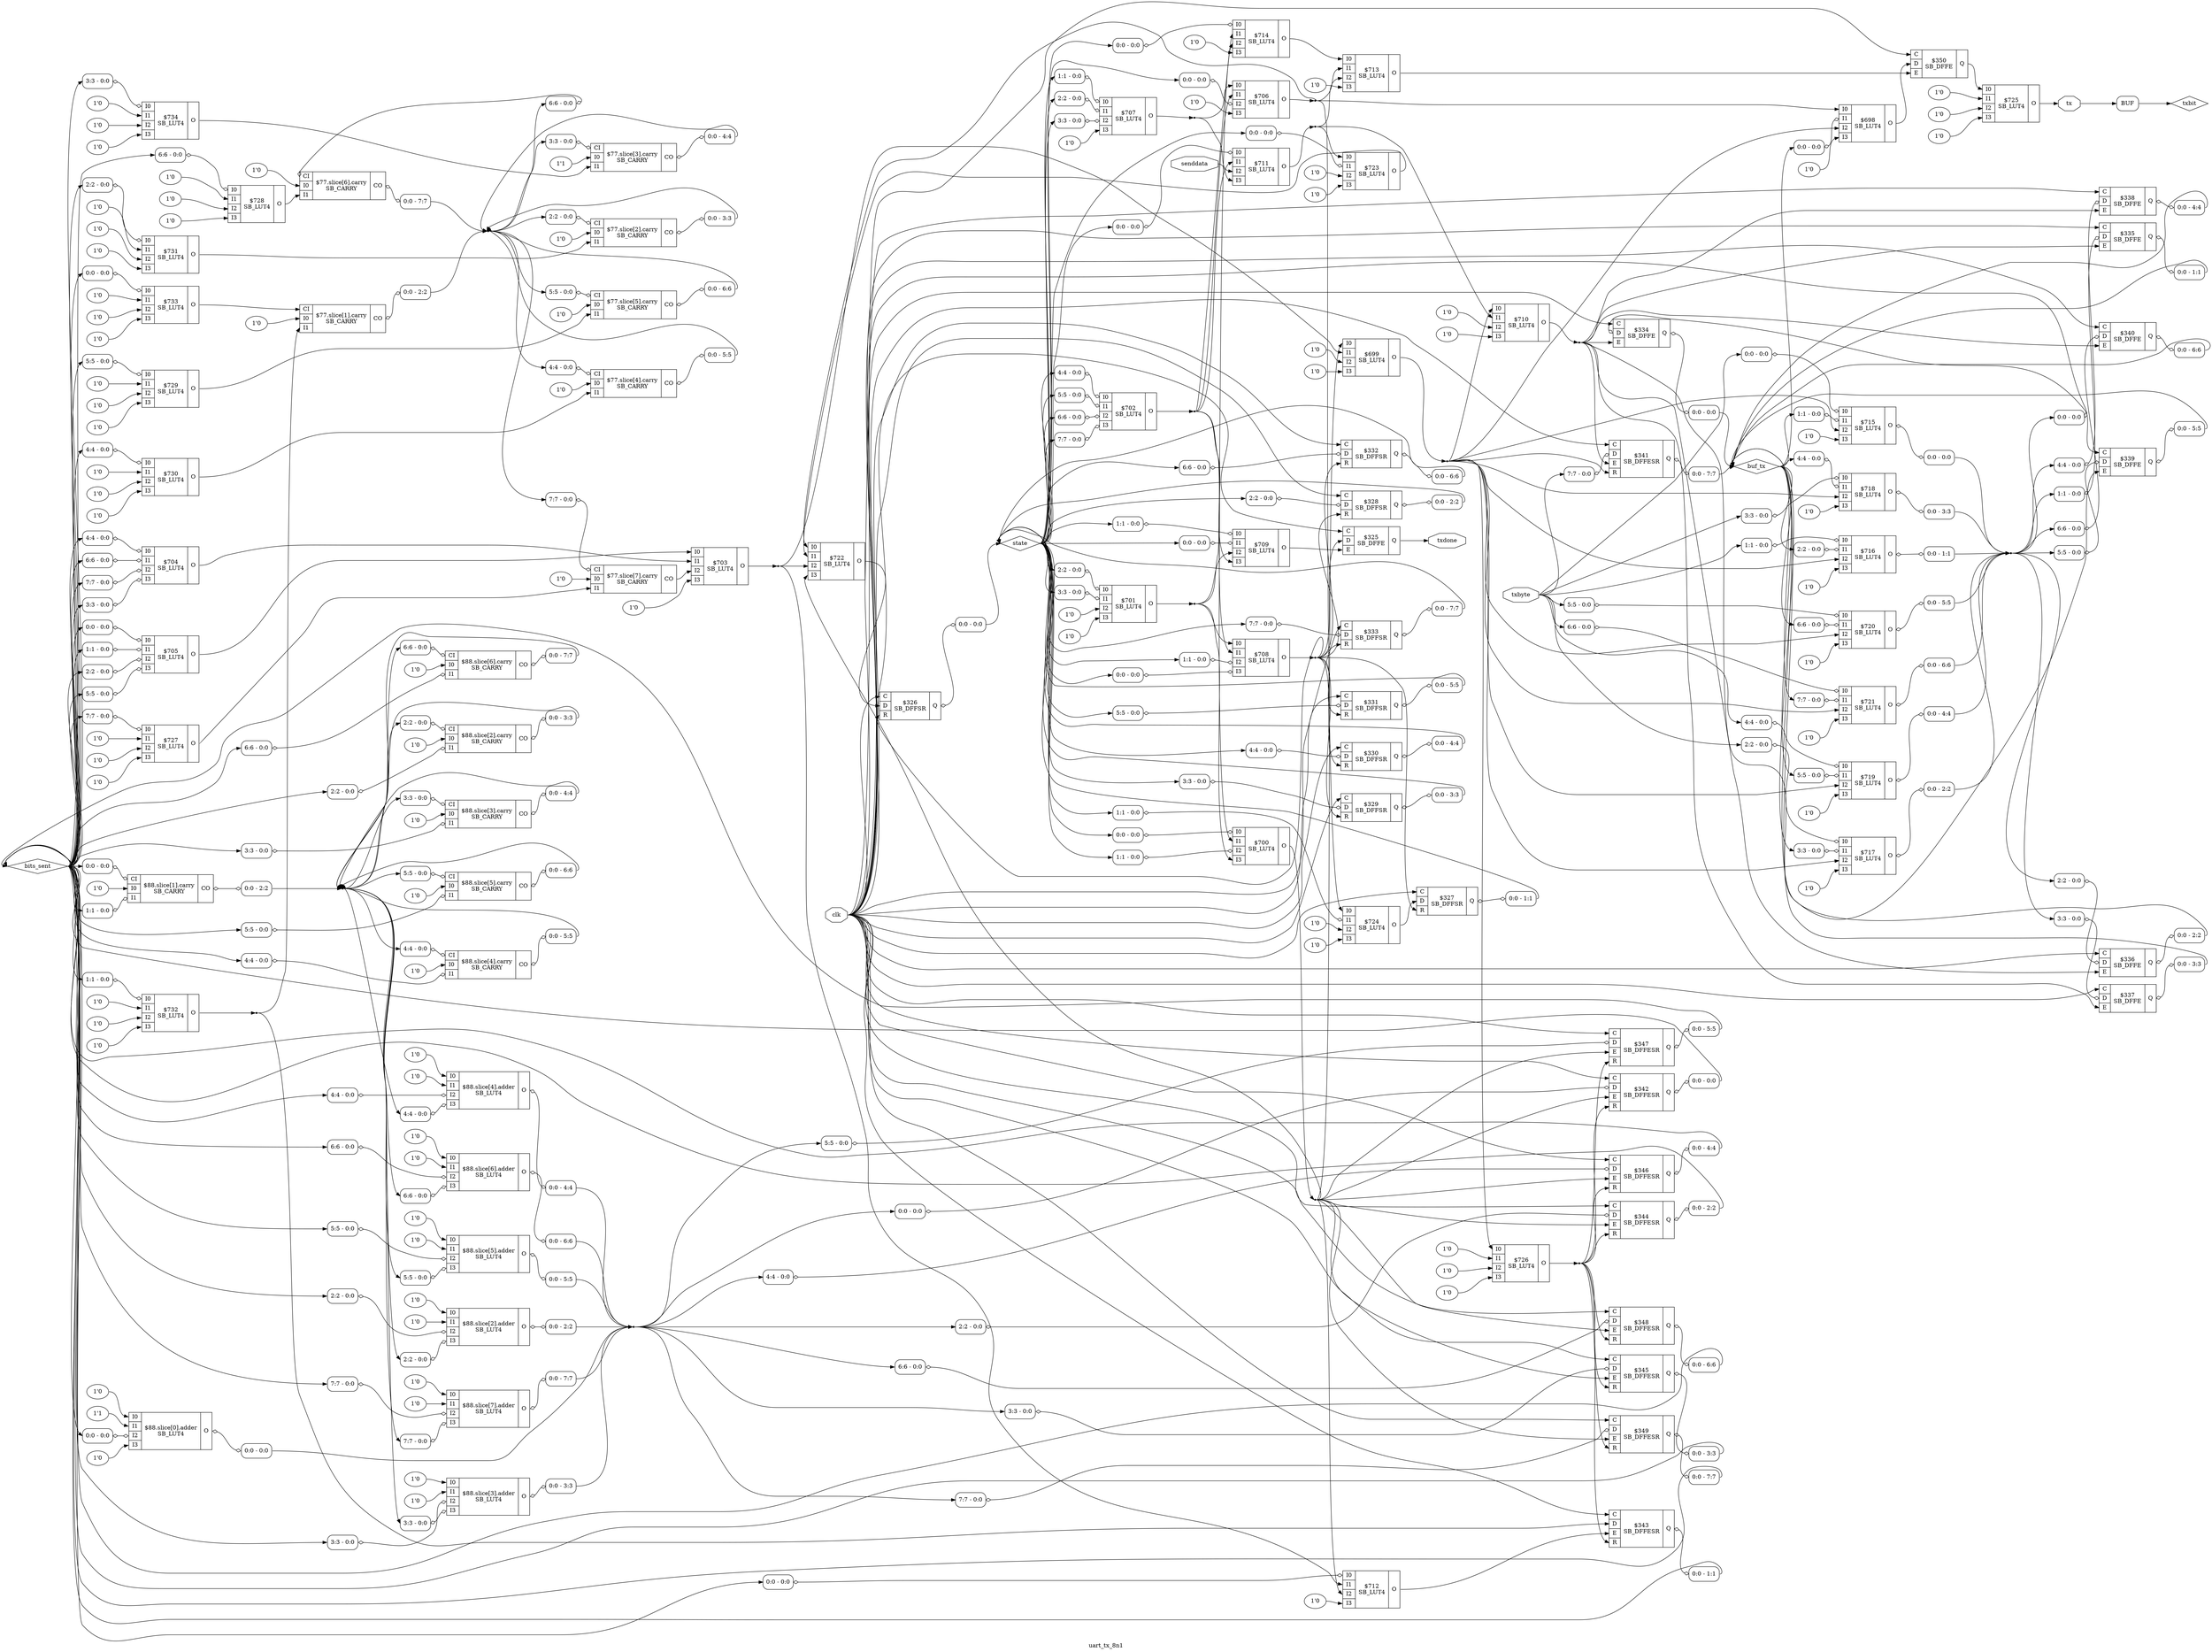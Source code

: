 digraph "uart_tx_8n1" {
label="uart_tx_8n1";
rankdir="LR";
remincross=true;
n36 [ shape=diamond, label="bits_sent", color="black", fontcolor="black" ];
n37 [ shape=diamond, label="buf_tx", color="black", fontcolor="black" ];
n38 [ shape=octagon, label="clk", color="black", fontcolor="black" ];
n39 [ shape=octagon, label="senddata", color="black", fontcolor="black" ];
n40 [ shape=diamond, label="state", color="black", fontcolor="black" ];
n41 [ shape=octagon, label="tx", color="black", fontcolor="black" ];
n42 [ shape=diamond, label="txbit", color="black", fontcolor="black" ];
n43 [ shape=octagon, label="txbyte", color="black", fontcolor="black" ];
n44 [ shape=octagon, label="txdone", color="black", fontcolor="black" ];
v1 [ label="1'0" ];
c50 [ shape=record, label="{{<p45> I0|<p46> I1|<p47> I2|<p48> I3}|$698\nSB_LUT4|{<p49> O}}" ];
x0 [ shape=record, style=rounded, label="<s0> 0:0 - 0:0 " ];
x0:e -> c50:p46:w [arrowhead=odiamond, arrowtail=odiamond, dir=both, color="black", label=""];
v2 [ label="1'0" ];
v3 [ label="1'0" ];
c51 [ shape=record, label="{{<p45> I0|<p46> I1|<p47> I2|<p48> I3}|$699\nSB_LUT4|{<p49> O}}" ];
c52 [ shape=record, label="{{<p45> I0|<p46> I1|<p47> I2|<p48> I3}|$700\nSB_LUT4|{<p49> O}}" ];
x4 [ shape=record, style=rounded, label="<s0> 0:0 - 0:0 " ];
x4:e -> c52:p45:w [arrowhead=odiamond, arrowtail=odiamond, dir=both, color="black", label=""];
x5 [ shape=record, style=rounded, label="<s0> 1:1 - 0:0 " ];
x5:e -> c52:p47:w [arrowhead=odiamond, arrowtail=odiamond, dir=both, color="black", label=""];
v8 [ label="1'0" ];
v9 [ label="1'0" ];
c53 [ shape=record, label="{{<p45> I0|<p46> I1|<p47> I2|<p48> I3}|$701\nSB_LUT4|{<p49> O}}" ];
x6 [ shape=record, style=rounded, label="<s0> 2:2 - 0:0 " ];
x6:e -> c53:p45:w [arrowhead=odiamond, arrowtail=odiamond, dir=both, color="black", label=""];
x7 [ shape=record, style=rounded, label="<s0> 3:3 - 0:0 " ];
x7:e -> c53:p46:w [arrowhead=odiamond, arrowtail=odiamond, dir=both, color="black", label=""];
c54 [ shape=record, label="{{<p45> I0|<p46> I1|<p47> I2|<p48> I3}|$702\nSB_LUT4|{<p49> O}}" ];
x10 [ shape=record, style=rounded, label="<s0> 4:4 - 0:0 " ];
x10:e -> c54:p45:w [arrowhead=odiamond, arrowtail=odiamond, dir=both, color="black", label=""];
x11 [ shape=record, style=rounded, label="<s0> 5:5 - 0:0 " ];
x11:e -> c54:p46:w [arrowhead=odiamond, arrowtail=odiamond, dir=both, color="black", label=""];
x12 [ shape=record, style=rounded, label="<s0> 6:6 - 0:0 " ];
x12:e -> c54:p47:w [arrowhead=odiamond, arrowtail=odiamond, dir=both, color="black", label=""];
x13 [ shape=record, style=rounded, label="<s0> 7:7 - 0:0 " ];
x13:e -> c54:p48:w [arrowhead=odiamond, arrowtail=odiamond, dir=both, color="black", label=""];
v14 [ label="1'0" ];
c55 [ shape=record, label="{{<p45> I0|<p46> I1|<p47> I2|<p48> I3}|$703\nSB_LUT4|{<p49> O}}" ];
c56 [ shape=record, label="{{<p45> I0|<p46> I1|<p47> I2|<p48> I3}|$704\nSB_LUT4|{<p49> O}}" ];
x15 [ shape=record, style=rounded, label="<s0> 4:4 - 0:0 " ];
x15:e -> c56:p45:w [arrowhead=odiamond, arrowtail=odiamond, dir=both, color="black", label=""];
x16 [ shape=record, style=rounded, label="<s0> 6:6 - 0:0 " ];
x16:e -> c56:p46:w [arrowhead=odiamond, arrowtail=odiamond, dir=both, color="black", label=""];
x17 [ shape=record, style=rounded, label="<s0> 7:7 - 0:0 " ];
x17:e -> c56:p47:w [arrowhead=odiamond, arrowtail=odiamond, dir=both, color="black", label=""];
x18 [ shape=record, style=rounded, label="<s0> 3:3 - 0:0 " ];
x18:e -> c56:p48:w [arrowhead=odiamond, arrowtail=odiamond, dir=both, color="black", label=""];
c57 [ shape=record, label="{{<p45> I0|<p46> I1|<p47> I2|<p48> I3}|$705\nSB_LUT4|{<p49> O}}" ];
x19 [ shape=record, style=rounded, label="<s0> 0:0 - 0:0 " ];
x19:e -> c57:p45:w [arrowhead=odiamond, arrowtail=odiamond, dir=both, color="black", label=""];
x20 [ shape=record, style=rounded, label="<s0> 1:1 - 0:0 " ];
x20:e -> c57:p46:w [arrowhead=odiamond, arrowtail=odiamond, dir=both, color="black", label=""];
x21 [ shape=record, style=rounded, label="<s0> 2:2 - 0:0 " ];
x21:e -> c57:p47:w [arrowhead=odiamond, arrowtail=odiamond, dir=both, color="black", label=""];
x22 [ shape=record, style=rounded, label="<s0> 5:5 - 0:0 " ];
x22:e -> c57:p48:w [arrowhead=odiamond, arrowtail=odiamond, dir=both, color="black", label=""];
v24 [ label="1'0" ];
c58 [ shape=record, label="{{<p45> I0|<p46> I1|<p47> I2|<p48> I3}|$706\nSB_LUT4|{<p49> O}}" ];
x23 [ shape=record, style=rounded, label="<s0> 0:0 - 0:0 " ];
x23:e -> c58:p47:w [arrowhead=odiamond, arrowtail=odiamond, dir=both, color="black", label=""];
v28 [ label="1'0" ];
c59 [ shape=record, label="{{<p45> I0|<p46> I1|<p47> I2|<p48> I3}|$707\nSB_LUT4|{<p49> O}}" ];
x25 [ shape=record, style=rounded, label="<s0> 1:1 - 0:0 " ];
x25:e -> c59:p45:w [arrowhead=odiamond, arrowtail=odiamond, dir=both, color="black", label=""];
x26 [ shape=record, style=rounded, label="<s0> 2:2 - 0:0 " ];
x26:e -> c59:p46:w [arrowhead=odiamond, arrowtail=odiamond, dir=both, color="black", label=""];
x27 [ shape=record, style=rounded, label="<s0> 3:3 - 0:0 " ];
x27:e -> c59:p47:w [arrowhead=odiamond, arrowtail=odiamond, dir=both, color="black", label=""];
c60 [ shape=record, label="{{<p45> I0|<p46> I1|<p47> I2|<p48> I3}|$708\nSB_LUT4|{<p49> O}}" ];
x29 [ shape=record, style=rounded, label="<s0> 1:1 - 0:0 " ];
x29:e -> c60:p47:w [arrowhead=odiamond, arrowtail=odiamond, dir=both, color="black", label=""];
x30 [ shape=record, style=rounded, label="<s0> 0:0 - 0:0 " ];
x30:e -> c60:p48:w [arrowhead=odiamond, arrowtail=odiamond, dir=both, color="black", label=""];
c61 [ shape=record, label="{{<p45> I0|<p46> I1|<p47> I2|<p48> I3}|$709\nSB_LUT4|{<p49> O}}" ];
x31 [ shape=record, style=rounded, label="<s0> 1:1 - 0:0 " ];
x31:e -> c61:p45:w [arrowhead=odiamond, arrowtail=odiamond, dir=both, color="black", label=""];
x32 [ shape=record, style=rounded, label="<s0> 0:0 - 0:0 " ];
x32:e -> c61:p46:w [arrowhead=odiamond, arrowtail=odiamond, dir=both, color="black", label=""];
v33 [ label="1'0" ];
v34 [ label="1'0" ];
c62 [ shape=record, label="{{<p45> I0|<p46> I1|<p47> I2|<p48> I3}|$710\nSB_LUT4|{<p49> O}}" ];
c63 [ shape=record, label="{{<p45> I0|<p46> I1|<p47> I2|<p48> I3}|$711\nSB_LUT4|{<p49> O}}" ];
x35 [ shape=record, style=rounded, label="<s0> 0:0 - 0:0 " ];
x35:e -> c63:p45:w [arrowhead=odiamond, arrowtail=odiamond, dir=both, color="black", label=""];
v37 [ label="1'0" ];
c64 [ shape=record, label="{{<p45> I0|<p46> I1|<p47> I2|<p48> I3}|$712\nSB_LUT4|{<p49> O}}" ];
x36 [ shape=record, style=rounded, label="<s0> 0:0 - 0:0 " ];
x36:e -> c64:p45:w [arrowhead=odiamond, arrowtail=odiamond, dir=both, color="black", label=""];
v38 [ label="1'0" ];
c65 [ shape=record, label="{{<p45> I0|<p46> I1|<p47> I2|<p48> I3}|$713\nSB_LUT4|{<p49> O}}" ];
v40 [ label="1'0" ];
c66 [ shape=record, label="{{<p45> I0|<p46> I1|<p47> I2|<p48> I3}|$714\nSB_LUT4|{<p49> O}}" ];
x39 [ shape=record, style=rounded, label="<s0> 0:0 - 0:0 " ];
x39:e -> c66:p45:w [arrowhead=odiamond, arrowtail=odiamond, dir=both, color="black", label=""];
v43 [ label="1'0" ];
c67 [ shape=record, label="{{<p45> I0|<p46> I1|<p47> I2|<p48> I3}|$715\nSB_LUT4|{<p49> O}}" ];
x41 [ shape=record, style=rounded, label="<s0> 0:0 - 0:0 " ];
x41:e -> c67:p45:w [arrowhead=odiamond, arrowtail=odiamond, dir=both, color="black", label=""];
x42 [ shape=record, style=rounded, label="<s0> 1:1 - 0:0 " ];
x42:e -> c67:p46:w [arrowhead=odiamond, arrowtail=odiamond, dir=both, color="black", label=""];
x44 [ shape=record, style=rounded, label="<s0> 0:0 - 0:0 " ];
c67:p49:e -> x44:w [arrowhead=odiamond, arrowtail=odiamond, dir=both, color="black", label=""];
v47 [ label="1'0" ];
c68 [ shape=record, label="{{<p45> I0|<p46> I1|<p47> I2|<p48> I3}|$716\nSB_LUT4|{<p49> O}}" ];
x45 [ shape=record, style=rounded, label="<s0> 1:1 - 0:0 " ];
x45:e -> c68:p45:w [arrowhead=odiamond, arrowtail=odiamond, dir=both, color="black", label=""];
x46 [ shape=record, style=rounded, label="<s0> 2:2 - 0:0 " ];
x46:e -> c68:p46:w [arrowhead=odiamond, arrowtail=odiamond, dir=both, color="black", label=""];
x48 [ shape=record, style=rounded, label="<s0> 0:0 - 1:1 " ];
c68:p49:e -> x48:w [arrowhead=odiamond, arrowtail=odiamond, dir=both, color="black", label=""];
v51 [ label="1'0" ];
c69 [ shape=record, label="{{<p45> I0|<p46> I1|<p47> I2|<p48> I3}|$717\nSB_LUT4|{<p49> O}}" ];
x49 [ shape=record, style=rounded, label="<s0> 2:2 - 0:0 " ];
x49:e -> c69:p45:w [arrowhead=odiamond, arrowtail=odiamond, dir=both, color="black", label=""];
x50 [ shape=record, style=rounded, label="<s0> 3:3 - 0:0 " ];
x50:e -> c69:p46:w [arrowhead=odiamond, arrowtail=odiamond, dir=both, color="black", label=""];
x52 [ shape=record, style=rounded, label="<s0> 0:0 - 2:2 " ];
c69:p49:e -> x52:w [arrowhead=odiamond, arrowtail=odiamond, dir=both, color="black", label=""];
v55 [ label="1'0" ];
c70 [ shape=record, label="{{<p45> I0|<p46> I1|<p47> I2|<p48> I3}|$718\nSB_LUT4|{<p49> O}}" ];
x53 [ shape=record, style=rounded, label="<s0> 3:3 - 0:0 " ];
x53:e -> c70:p45:w [arrowhead=odiamond, arrowtail=odiamond, dir=both, color="black", label=""];
x54 [ shape=record, style=rounded, label="<s0> 4:4 - 0:0 " ];
x54:e -> c70:p46:w [arrowhead=odiamond, arrowtail=odiamond, dir=both, color="black", label=""];
x56 [ shape=record, style=rounded, label="<s0> 0:0 - 3:3 " ];
c70:p49:e -> x56:w [arrowhead=odiamond, arrowtail=odiamond, dir=both, color="black", label=""];
v59 [ label="1'0" ];
c71 [ shape=record, label="{{<p45> I0|<p46> I1|<p47> I2|<p48> I3}|$719\nSB_LUT4|{<p49> O}}" ];
x57 [ shape=record, style=rounded, label="<s0> 4:4 - 0:0 " ];
x57:e -> c71:p45:w [arrowhead=odiamond, arrowtail=odiamond, dir=both, color="black", label=""];
x58 [ shape=record, style=rounded, label="<s0> 5:5 - 0:0 " ];
x58:e -> c71:p46:w [arrowhead=odiamond, arrowtail=odiamond, dir=both, color="black", label=""];
x60 [ shape=record, style=rounded, label="<s0> 0:0 - 4:4 " ];
c71:p49:e -> x60:w [arrowhead=odiamond, arrowtail=odiamond, dir=both, color="black", label=""];
v63 [ label="1'0" ];
c72 [ shape=record, label="{{<p45> I0|<p46> I1|<p47> I2|<p48> I3}|$720\nSB_LUT4|{<p49> O}}" ];
x61 [ shape=record, style=rounded, label="<s0> 5:5 - 0:0 " ];
x61:e -> c72:p45:w [arrowhead=odiamond, arrowtail=odiamond, dir=both, color="black", label=""];
x62 [ shape=record, style=rounded, label="<s0> 6:6 - 0:0 " ];
x62:e -> c72:p46:w [arrowhead=odiamond, arrowtail=odiamond, dir=both, color="black", label=""];
x64 [ shape=record, style=rounded, label="<s0> 0:0 - 5:5 " ];
c72:p49:e -> x64:w [arrowhead=odiamond, arrowtail=odiamond, dir=both, color="black", label=""];
v67 [ label="1'0" ];
c73 [ shape=record, label="{{<p45> I0|<p46> I1|<p47> I2|<p48> I3}|$721\nSB_LUT4|{<p49> O}}" ];
x65 [ shape=record, style=rounded, label="<s0> 6:6 - 0:0 " ];
x65:e -> c73:p45:w [arrowhead=odiamond, arrowtail=odiamond, dir=both, color="black", label=""];
x66 [ shape=record, style=rounded, label="<s0> 7:7 - 0:0 " ];
x66:e -> c73:p46:w [arrowhead=odiamond, arrowtail=odiamond, dir=both, color="black", label=""];
x68 [ shape=record, style=rounded, label="<s0> 0:0 - 6:6 " ];
c73:p49:e -> x68:w [arrowhead=odiamond, arrowtail=odiamond, dir=both, color="black", label=""];
c74 [ shape=record, label="{{<p45> I0|<p46> I1|<p47> I2|<p48> I3}|$722\nSB_LUT4|{<p49> O}}" ];
v70 [ label="1'0" ];
v71 [ label="1'0" ];
c75 [ shape=record, label="{{<p45> I0|<p46> I1|<p47> I2|<p48> I3}|$723\nSB_LUT4|{<p49> O}}" ];
x69 [ shape=record, style=rounded, label="<s0> 0:0 - 0:0 " ];
x69:e -> c75:p46:w [arrowhead=odiamond, arrowtail=odiamond, dir=both, color="black", label=""];
v73 [ label="1'0" ];
v74 [ label="1'0" ];
c76 [ shape=record, label="{{<p45> I0|<p46> I1|<p47> I2|<p48> I3}|$724\nSB_LUT4|{<p49> O}}" ];
x72 [ shape=record, style=rounded, label="<s0> 1:1 - 0:0 " ];
x72:e -> c76:p46:w [arrowhead=odiamond, arrowtail=odiamond, dir=both, color="black", label=""];
v75 [ label="1'0" ];
v76 [ label="1'0" ];
v77 [ label="1'0" ];
c77 [ shape=record, label="{{<p45> I0|<p46> I1|<p47> I2|<p48> I3}|$725\nSB_LUT4|{<p49> O}}" ];
v78 [ label="1'0" ];
v79 [ label="1'0" ];
v80 [ label="1'0" ];
c78 [ shape=record, label="{{<p45> I0|<p46> I1|<p47> I2|<p48> I3}|$726\nSB_LUT4|{<p49> O}}" ];
v82 [ label="1'0" ];
v83 [ label="1'0" ];
v84 [ label="1'0" ];
c79 [ shape=record, label="{{<p45> I0|<p46> I1|<p47> I2|<p48> I3}|$727\nSB_LUT4|{<p49> O}}" ];
x81 [ shape=record, style=rounded, label="<s0> 7:7 - 0:0 " ];
x81:e -> c79:p45:w [arrowhead=odiamond, arrowtail=odiamond, dir=both, color="black", label=""];
v86 [ label="1'0" ];
v87 [ label="1'0" ];
v88 [ label="1'0" ];
c80 [ shape=record, label="{{<p45> I0|<p46> I1|<p47> I2|<p48> I3}|$728\nSB_LUT4|{<p49> O}}" ];
x85 [ shape=record, style=rounded, label="<s0> 6:6 - 0:0 " ];
x85:e -> c80:p45:w [arrowhead=odiamond, arrowtail=odiamond, dir=both, color="black", label=""];
v90 [ label="1'0" ];
v91 [ label="1'0" ];
v92 [ label="1'0" ];
c81 [ shape=record, label="{{<p45> I0|<p46> I1|<p47> I2|<p48> I3}|$729\nSB_LUT4|{<p49> O}}" ];
x89 [ shape=record, style=rounded, label="<s0> 5:5 - 0:0 " ];
x89:e -> c81:p45:w [arrowhead=odiamond, arrowtail=odiamond, dir=both, color="black", label=""];
v94 [ label="1'0" ];
v95 [ label="1'0" ];
v96 [ label="1'0" ];
c82 [ shape=record, label="{{<p45> I0|<p46> I1|<p47> I2|<p48> I3}|$730\nSB_LUT4|{<p49> O}}" ];
x93 [ shape=record, style=rounded, label="<s0> 4:4 - 0:0 " ];
x93:e -> c82:p45:w [arrowhead=odiamond, arrowtail=odiamond, dir=both, color="black", label=""];
v98 [ label="1'0" ];
v99 [ label="1'0" ];
v100 [ label="1'0" ];
c83 [ shape=record, label="{{<p45> I0|<p46> I1|<p47> I2|<p48> I3}|$731\nSB_LUT4|{<p49> O}}" ];
x97 [ shape=record, style=rounded, label="<s0> 2:2 - 0:0 " ];
x97:e -> c83:p45:w [arrowhead=odiamond, arrowtail=odiamond, dir=both, color="black", label=""];
v102 [ label="1'0" ];
v103 [ label="1'0" ];
v104 [ label="1'0" ];
c84 [ shape=record, label="{{<p45> I0|<p46> I1|<p47> I2|<p48> I3}|$732\nSB_LUT4|{<p49> O}}" ];
x101 [ shape=record, style=rounded, label="<s0> 1:1 - 0:0 " ];
x101:e -> c84:p45:w [arrowhead=odiamond, arrowtail=odiamond, dir=both, color="black", label=""];
v106 [ label="1'0" ];
v107 [ label="1'0" ];
v108 [ label="1'0" ];
c85 [ shape=record, label="{{<p45> I0|<p46> I1|<p47> I2|<p48> I3}|$733\nSB_LUT4|{<p49> O}}" ];
x105 [ shape=record, style=rounded, label="<s0> 0:0 - 0:0 " ];
x105:e -> c85:p45:w [arrowhead=odiamond, arrowtail=odiamond, dir=both, color="black", label=""];
v110 [ label="1'0" ];
v111 [ label="1'0" ];
v112 [ label="1'0" ];
c86 [ shape=record, label="{{<p45> I0|<p46> I1|<p47> I2|<p48> I3}|$734\nSB_LUT4|{<p49> O}}" ];
x109 [ shape=record, style=rounded, label="<s0> 3:3 - 0:0 " ];
x109:e -> c86:p45:w [arrowhead=odiamond, arrowtail=odiamond, dir=both, color="black", label=""];
v114 [ label="1'0" ];
c89 [ shape=record, label="{{<p87> CI|<p45> I0|<p46> I1}|$77.slice[1].carry\nSB_CARRY|{<p88> CO}}" ];
x113 [ shape=record, style=rounded, label="<s0> 0:0 - 2:2 " ];
c89:p88:e -> x113:w [arrowhead=odiamond, arrowtail=odiamond, dir=both, color="black", label=""];
v117 [ label="1'0" ];
c90 [ shape=record, label="{{<p87> CI|<p45> I0|<p46> I1}|$77.slice[2].carry\nSB_CARRY|{<p88> CO}}" ];
x115 [ shape=record, style=rounded, label="<s0> 2:2 - 0:0 " ];
x115:e -> c90:p87:w [arrowhead=odiamond, arrowtail=odiamond, dir=both, color="black", label=""];
x116 [ shape=record, style=rounded, label="<s0> 0:0 - 3:3 " ];
c90:p88:e -> x116:w [arrowhead=odiamond, arrowtail=odiamond, dir=both, color="black", label=""];
v120 [ label="1'1" ];
c91 [ shape=record, label="{{<p87> CI|<p45> I0|<p46> I1}|$77.slice[3].carry\nSB_CARRY|{<p88> CO}}" ];
x118 [ shape=record, style=rounded, label="<s0> 3:3 - 0:0 " ];
x118:e -> c91:p87:w [arrowhead=odiamond, arrowtail=odiamond, dir=both, color="black", label=""];
x119 [ shape=record, style=rounded, label="<s0> 0:0 - 4:4 " ];
c91:p88:e -> x119:w [arrowhead=odiamond, arrowtail=odiamond, dir=both, color="black", label=""];
v123 [ label="1'0" ];
c92 [ shape=record, label="{{<p87> CI|<p45> I0|<p46> I1}|$77.slice[4].carry\nSB_CARRY|{<p88> CO}}" ];
x121 [ shape=record, style=rounded, label="<s0> 4:4 - 0:0 " ];
x121:e -> c92:p87:w [arrowhead=odiamond, arrowtail=odiamond, dir=both, color="black", label=""];
x122 [ shape=record, style=rounded, label="<s0> 0:0 - 5:5 " ];
c92:p88:e -> x122:w [arrowhead=odiamond, arrowtail=odiamond, dir=both, color="black", label=""];
v126 [ label="1'0" ];
c93 [ shape=record, label="{{<p87> CI|<p45> I0|<p46> I1}|$77.slice[5].carry\nSB_CARRY|{<p88> CO}}" ];
x124 [ shape=record, style=rounded, label="<s0> 5:5 - 0:0 " ];
x124:e -> c93:p87:w [arrowhead=odiamond, arrowtail=odiamond, dir=both, color="black", label=""];
x125 [ shape=record, style=rounded, label="<s0> 0:0 - 6:6 " ];
c93:p88:e -> x125:w [arrowhead=odiamond, arrowtail=odiamond, dir=both, color="black", label=""];
v129 [ label="1'0" ];
c94 [ shape=record, label="{{<p87> CI|<p45> I0|<p46> I1}|$77.slice[6].carry\nSB_CARRY|{<p88> CO}}" ];
x127 [ shape=record, style=rounded, label="<s0> 6:6 - 0:0 " ];
x127:e -> c94:p87:w [arrowhead=odiamond, arrowtail=odiamond, dir=both, color="black", label=""];
x128 [ shape=record, style=rounded, label="<s0> 0:0 - 7:7 " ];
c94:p88:e -> x128:w [arrowhead=odiamond, arrowtail=odiamond, dir=both, color="black", label=""];
v131 [ label="1'0" ];
c95 [ shape=record, label="{{<p87> CI|<p45> I0|<p46> I1}|$77.slice[7].carry\nSB_CARRY|{<p88> CO}}" ];
x130 [ shape=record, style=rounded, label="<s0> 7:7 - 0:0 " ];
x130:e -> c95:p87:w [arrowhead=odiamond, arrowtail=odiamond, dir=both, color="black", label=""];
v132 [ label="1'0" ];
v133 [ label="1'1" ];
v135 [ label="1'0" ];
c96 [ shape=record, label="{{<p45> I0|<p46> I1|<p47> I2|<p48> I3}|$88.slice[0].adder\nSB_LUT4|{<p49> O}}" ];
x134 [ shape=record, style=rounded, label="<s0> 0:0 - 0:0 " ];
x134:e -> c96:p47:w [arrowhead=odiamond, arrowtail=odiamond, dir=both, color="black", label=""];
x136 [ shape=record, style=rounded, label="<s0> 0:0 - 0:0 " ];
c96:p49:e -> x136:w [arrowhead=odiamond, arrowtail=odiamond, dir=both, color="black", label=""];
v139 [ label="1'0" ];
c97 [ shape=record, label="{{<p87> CI|<p45> I0|<p46> I1}|$88.slice[1].carry\nSB_CARRY|{<p88> CO}}" ];
x137 [ shape=record, style=rounded, label="<s0> 0:0 - 0:0 " ];
x137:e -> c97:p87:w [arrowhead=odiamond, arrowtail=odiamond, dir=both, color="black", label=""];
x138 [ shape=record, style=rounded, label="<s0> 0:0 - 2:2 " ];
c97:p88:e -> x138:w [arrowhead=odiamond, arrowtail=odiamond, dir=both, color="black", label=""];
x140 [ shape=record, style=rounded, label="<s0> 1:1 - 0:0 " ];
x140:e -> c97:p46:w [arrowhead=odiamond, arrowtail=odiamond, dir=both, color="black", label=""];
v141 [ label="1'0" ];
v142 [ label="1'0" ];
c98 [ shape=record, label="{{<p45> I0|<p46> I1|<p47> I2|<p48> I3}|$88.slice[2].adder\nSB_LUT4|{<p49> O}}" ];
x143 [ shape=record, style=rounded, label="<s0> 2:2 - 0:0 " ];
x143:e -> c98:p47:w [arrowhead=odiamond, arrowtail=odiamond, dir=both, color="black", label=""];
x144 [ shape=record, style=rounded, label="<s0> 2:2 - 0:0 " ];
x144:e -> c98:p48:w [arrowhead=odiamond, arrowtail=odiamond, dir=both, color="black", label=""];
x145 [ shape=record, style=rounded, label="<s0> 0:0 - 2:2 " ];
c98:p49:e -> x145:w [arrowhead=odiamond, arrowtail=odiamond, dir=both, color="black", label=""];
v148 [ label="1'0" ];
c99 [ shape=record, label="{{<p87> CI|<p45> I0|<p46> I1}|$88.slice[2].carry\nSB_CARRY|{<p88> CO}}" ];
x146 [ shape=record, style=rounded, label="<s0> 2:2 - 0:0 " ];
x146:e -> c99:p87:w [arrowhead=odiamond, arrowtail=odiamond, dir=both, color="black", label=""];
x147 [ shape=record, style=rounded, label="<s0> 0:0 - 3:3 " ];
c99:p88:e -> x147:w [arrowhead=odiamond, arrowtail=odiamond, dir=both, color="black", label=""];
x149 [ shape=record, style=rounded, label="<s0> 2:2 - 0:0 " ];
x149:e -> c99:p46:w [arrowhead=odiamond, arrowtail=odiamond, dir=both, color="black", label=""];
v150 [ label="1'0" ];
v151 [ label="1'0" ];
c100 [ shape=record, label="{{<p45> I0|<p46> I1|<p47> I2|<p48> I3}|$88.slice[3].adder\nSB_LUT4|{<p49> O}}" ];
x152 [ shape=record, style=rounded, label="<s0> 3:3 - 0:0 " ];
x152:e -> c100:p47:w [arrowhead=odiamond, arrowtail=odiamond, dir=both, color="black", label=""];
x153 [ shape=record, style=rounded, label="<s0> 3:3 - 0:0 " ];
x153:e -> c100:p48:w [arrowhead=odiamond, arrowtail=odiamond, dir=both, color="black", label=""];
x154 [ shape=record, style=rounded, label="<s0> 0:0 - 3:3 " ];
c100:p49:e -> x154:w [arrowhead=odiamond, arrowtail=odiamond, dir=both, color="black", label=""];
v157 [ label="1'0" ];
c101 [ shape=record, label="{{<p87> CI|<p45> I0|<p46> I1}|$88.slice[3].carry\nSB_CARRY|{<p88> CO}}" ];
x155 [ shape=record, style=rounded, label="<s0> 3:3 - 0:0 " ];
x155:e -> c101:p87:w [arrowhead=odiamond, arrowtail=odiamond, dir=both, color="black", label=""];
x156 [ shape=record, style=rounded, label="<s0> 0:0 - 4:4 " ];
c101:p88:e -> x156:w [arrowhead=odiamond, arrowtail=odiamond, dir=both, color="black", label=""];
x158 [ shape=record, style=rounded, label="<s0> 3:3 - 0:0 " ];
x158:e -> c101:p46:w [arrowhead=odiamond, arrowtail=odiamond, dir=both, color="black", label=""];
v159 [ label="1'0" ];
v160 [ label="1'0" ];
c102 [ shape=record, label="{{<p45> I0|<p46> I1|<p47> I2|<p48> I3}|$88.slice[4].adder\nSB_LUT4|{<p49> O}}" ];
x161 [ shape=record, style=rounded, label="<s0> 4:4 - 0:0 " ];
x161:e -> c102:p47:w [arrowhead=odiamond, arrowtail=odiamond, dir=both, color="black", label=""];
x162 [ shape=record, style=rounded, label="<s0> 4:4 - 0:0 " ];
x162:e -> c102:p48:w [arrowhead=odiamond, arrowtail=odiamond, dir=both, color="black", label=""];
x163 [ shape=record, style=rounded, label="<s0> 0:0 - 4:4 " ];
c102:p49:e -> x163:w [arrowhead=odiamond, arrowtail=odiamond, dir=both, color="black", label=""];
v166 [ label="1'0" ];
c103 [ shape=record, label="{{<p87> CI|<p45> I0|<p46> I1}|$88.slice[4].carry\nSB_CARRY|{<p88> CO}}" ];
x164 [ shape=record, style=rounded, label="<s0> 4:4 - 0:0 " ];
x164:e -> c103:p87:w [arrowhead=odiamond, arrowtail=odiamond, dir=both, color="black", label=""];
x165 [ shape=record, style=rounded, label="<s0> 0:0 - 5:5 " ];
c103:p88:e -> x165:w [arrowhead=odiamond, arrowtail=odiamond, dir=both, color="black", label=""];
x167 [ shape=record, style=rounded, label="<s0> 4:4 - 0:0 " ];
x167:e -> c103:p46:w [arrowhead=odiamond, arrowtail=odiamond, dir=both, color="black", label=""];
v168 [ label="1'0" ];
v169 [ label="1'0" ];
c104 [ shape=record, label="{{<p45> I0|<p46> I1|<p47> I2|<p48> I3}|$88.slice[5].adder\nSB_LUT4|{<p49> O}}" ];
x170 [ shape=record, style=rounded, label="<s0> 5:5 - 0:0 " ];
x170:e -> c104:p47:w [arrowhead=odiamond, arrowtail=odiamond, dir=both, color="black", label=""];
x171 [ shape=record, style=rounded, label="<s0> 5:5 - 0:0 " ];
x171:e -> c104:p48:w [arrowhead=odiamond, arrowtail=odiamond, dir=both, color="black", label=""];
x172 [ shape=record, style=rounded, label="<s0> 0:0 - 5:5 " ];
c104:p49:e -> x172:w [arrowhead=odiamond, arrowtail=odiamond, dir=both, color="black", label=""];
v175 [ label="1'0" ];
c105 [ shape=record, label="{{<p87> CI|<p45> I0|<p46> I1}|$88.slice[5].carry\nSB_CARRY|{<p88> CO}}" ];
x173 [ shape=record, style=rounded, label="<s0> 5:5 - 0:0 " ];
x173:e -> c105:p87:w [arrowhead=odiamond, arrowtail=odiamond, dir=both, color="black", label=""];
x174 [ shape=record, style=rounded, label="<s0> 0:0 - 6:6 " ];
c105:p88:e -> x174:w [arrowhead=odiamond, arrowtail=odiamond, dir=both, color="black", label=""];
x176 [ shape=record, style=rounded, label="<s0> 5:5 - 0:0 " ];
x176:e -> c105:p46:w [arrowhead=odiamond, arrowtail=odiamond, dir=both, color="black", label=""];
v177 [ label="1'0" ];
v178 [ label="1'0" ];
c106 [ shape=record, label="{{<p45> I0|<p46> I1|<p47> I2|<p48> I3}|$88.slice[6].adder\nSB_LUT4|{<p49> O}}" ];
x179 [ shape=record, style=rounded, label="<s0> 6:6 - 0:0 " ];
x179:e -> c106:p47:w [arrowhead=odiamond, arrowtail=odiamond, dir=both, color="black", label=""];
x180 [ shape=record, style=rounded, label="<s0> 6:6 - 0:0 " ];
x180:e -> c106:p48:w [arrowhead=odiamond, arrowtail=odiamond, dir=both, color="black", label=""];
x181 [ shape=record, style=rounded, label="<s0> 0:0 - 6:6 " ];
c106:p49:e -> x181:w [arrowhead=odiamond, arrowtail=odiamond, dir=both, color="black", label=""];
v184 [ label="1'0" ];
c107 [ shape=record, label="{{<p87> CI|<p45> I0|<p46> I1}|$88.slice[6].carry\nSB_CARRY|{<p88> CO}}" ];
x182 [ shape=record, style=rounded, label="<s0> 6:6 - 0:0 " ];
x182:e -> c107:p87:w [arrowhead=odiamond, arrowtail=odiamond, dir=both, color="black", label=""];
x183 [ shape=record, style=rounded, label="<s0> 0:0 - 7:7 " ];
c107:p88:e -> x183:w [arrowhead=odiamond, arrowtail=odiamond, dir=both, color="black", label=""];
x185 [ shape=record, style=rounded, label="<s0> 6:6 - 0:0 " ];
x185:e -> c107:p46:w [arrowhead=odiamond, arrowtail=odiamond, dir=both, color="black", label=""];
v186 [ label="1'0" ];
v187 [ label="1'0" ];
c108 [ shape=record, label="{{<p45> I0|<p46> I1|<p47> I2|<p48> I3}|$88.slice[7].adder\nSB_LUT4|{<p49> O}}" ];
x188 [ shape=record, style=rounded, label="<s0> 7:7 - 0:0 " ];
x188:e -> c108:p47:w [arrowhead=odiamond, arrowtail=odiamond, dir=both, color="black", label=""];
x189 [ shape=record, style=rounded, label="<s0> 7:7 - 0:0 " ];
x189:e -> c108:p48:w [arrowhead=odiamond, arrowtail=odiamond, dir=both, color="black", label=""];
x190 [ shape=record, style=rounded, label="<s0> 0:0 - 7:7 " ];
c108:p49:e -> x190:w [arrowhead=odiamond, arrowtail=odiamond, dir=both, color="black", label=""];
c113 [ shape=record, label="{{<p109> C|<p110> D|<p111> E}|$325\nSB_DFFE|{<p112> Q}}" ];
c115 [ shape=record, label="{{<p109> C|<p110> D|<p114> R}|$326\nSB_DFFSR|{<p112> Q}}" ];
x191 [ shape=record, style=rounded, label="<s0> 0:0 - 0:0 " ];
c115:p112:e -> x191:w [arrowhead=odiamond, arrowtail=odiamond, dir=both, color="black", label=""];
c116 [ shape=record, label="{{<p109> C|<p110> D|<p114> R}|$327\nSB_DFFSR|{<p112> Q}}" ];
x192 [ shape=record, style=rounded, label="<s0> 0:0 - 1:1 " ];
c116:p112:e -> x192:w [arrowhead=odiamond, arrowtail=odiamond, dir=both, color="black", label=""];
c117 [ shape=record, label="{{<p109> C|<p110> D|<p114> R}|$328\nSB_DFFSR|{<p112> Q}}" ];
x193 [ shape=record, style=rounded, label="<s0> 2:2 - 0:0 " ];
x193:e -> c117:p110:w [arrowhead=odiamond, arrowtail=odiamond, dir=both, color="black", label=""];
x194 [ shape=record, style=rounded, label="<s0> 0:0 - 2:2 " ];
c117:p112:e -> x194:w [arrowhead=odiamond, arrowtail=odiamond, dir=both, color="black", label=""];
c118 [ shape=record, label="{{<p109> C|<p110> D|<p114> R}|$329\nSB_DFFSR|{<p112> Q}}" ];
x195 [ shape=record, style=rounded, label="<s0> 3:3 - 0:0 " ];
x195:e -> c118:p110:w [arrowhead=odiamond, arrowtail=odiamond, dir=both, color="black", label=""];
x196 [ shape=record, style=rounded, label="<s0> 0:0 - 3:3 " ];
c118:p112:e -> x196:w [arrowhead=odiamond, arrowtail=odiamond, dir=both, color="black", label=""];
c119 [ shape=record, label="{{<p109> C|<p110> D|<p114> R}|$330\nSB_DFFSR|{<p112> Q}}" ];
x197 [ shape=record, style=rounded, label="<s0> 4:4 - 0:0 " ];
x197:e -> c119:p110:w [arrowhead=odiamond, arrowtail=odiamond, dir=both, color="black", label=""];
x198 [ shape=record, style=rounded, label="<s0> 0:0 - 4:4 " ];
c119:p112:e -> x198:w [arrowhead=odiamond, arrowtail=odiamond, dir=both, color="black", label=""];
c120 [ shape=record, label="{{<p109> C|<p110> D|<p114> R}|$331\nSB_DFFSR|{<p112> Q}}" ];
x199 [ shape=record, style=rounded, label="<s0> 5:5 - 0:0 " ];
x199:e -> c120:p110:w [arrowhead=odiamond, arrowtail=odiamond, dir=both, color="black", label=""];
x200 [ shape=record, style=rounded, label="<s0> 0:0 - 5:5 " ];
c120:p112:e -> x200:w [arrowhead=odiamond, arrowtail=odiamond, dir=both, color="black", label=""];
c121 [ shape=record, label="{{<p109> C|<p110> D|<p114> R}|$332\nSB_DFFSR|{<p112> Q}}" ];
x201 [ shape=record, style=rounded, label="<s0> 6:6 - 0:0 " ];
x201:e -> c121:p110:w [arrowhead=odiamond, arrowtail=odiamond, dir=both, color="black", label=""];
x202 [ shape=record, style=rounded, label="<s0> 0:0 - 6:6 " ];
c121:p112:e -> x202:w [arrowhead=odiamond, arrowtail=odiamond, dir=both, color="black", label=""];
c122 [ shape=record, label="{{<p109> C|<p110> D|<p114> R}|$333\nSB_DFFSR|{<p112> Q}}" ];
x203 [ shape=record, style=rounded, label="<s0> 7:7 - 0:0 " ];
x203:e -> c122:p110:w [arrowhead=odiamond, arrowtail=odiamond, dir=both, color="black", label=""];
x204 [ shape=record, style=rounded, label="<s0> 0:0 - 7:7 " ];
c122:p112:e -> x204:w [arrowhead=odiamond, arrowtail=odiamond, dir=both, color="black", label=""];
c123 [ shape=record, label="{{<p109> C|<p110> D|<p111> E}|$334\nSB_DFFE|{<p112> Q}}" ];
x205 [ shape=record, style=rounded, label="<s0> 0:0 - 0:0 " ];
x205:e -> c123:p110:w [arrowhead=odiamond, arrowtail=odiamond, dir=both, color="black", label=""];
x206 [ shape=record, style=rounded, label="<s0> 0:0 - 0:0 " ];
c123:p112:e -> x206:w [arrowhead=odiamond, arrowtail=odiamond, dir=both, color="black", label=""];
c124 [ shape=record, label="{{<p109> C|<p110> D|<p111> E}|$335\nSB_DFFE|{<p112> Q}}" ];
x207 [ shape=record, style=rounded, label="<s0> 1:1 - 0:0 " ];
x207:e -> c124:p110:w [arrowhead=odiamond, arrowtail=odiamond, dir=both, color="black", label=""];
x208 [ shape=record, style=rounded, label="<s0> 0:0 - 1:1 " ];
c124:p112:e -> x208:w [arrowhead=odiamond, arrowtail=odiamond, dir=both, color="black", label=""];
c125 [ shape=record, label="{{<p109> C|<p110> D|<p111> E}|$336\nSB_DFFE|{<p112> Q}}" ];
x209 [ shape=record, style=rounded, label="<s0> 2:2 - 0:0 " ];
x209:e -> c125:p110:w [arrowhead=odiamond, arrowtail=odiamond, dir=both, color="black", label=""];
x210 [ shape=record, style=rounded, label="<s0> 0:0 - 2:2 " ];
c125:p112:e -> x210:w [arrowhead=odiamond, arrowtail=odiamond, dir=both, color="black", label=""];
c126 [ shape=record, label="{{<p109> C|<p110> D|<p111> E}|$337\nSB_DFFE|{<p112> Q}}" ];
x211 [ shape=record, style=rounded, label="<s0> 3:3 - 0:0 " ];
x211:e -> c126:p110:w [arrowhead=odiamond, arrowtail=odiamond, dir=both, color="black", label=""];
x212 [ shape=record, style=rounded, label="<s0> 0:0 - 3:3 " ];
c126:p112:e -> x212:w [arrowhead=odiamond, arrowtail=odiamond, dir=both, color="black", label=""];
c127 [ shape=record, label="{{<p109> C|<p110> D|<p111> E}|$338\nSB_DFFE|{<p112> Q}}" ];
x213 [ shape=record, style=rounded, label="<s0> 4:4 - 0:0 " ];
x213:e -> c127:p110:w [arrowhead=odiamond, arrowtail=odiamond, dir=both, color="black", label=""];
x214 [ shape=record, style=rounded, label="<s0> 0:0 - 4:4 " ];
c127:p112:e -> x214:w [arrowhead=odiamond, arrowtail=odiamond, dir=both, color="black", label=""];
c128 [ shape=record, label="{{<p109> C|<p110> D|<p111> E}|$339\nSB_DFFE|{<p112> Q}}" ];
x215 [ shape=record, style=rounded, label="<s0> 5:5 - 0:0 " ];
x215:e -> c128:p110:w [arrowhead=odiamond, arrowtail=odiamond, dir=both, color="black", label=""];
x216 [ shape=record, style=rounded, label="<s0> 0:0 - 5:5 " ];
c128:p112:e -> x216:w [arrowhead=odiamond, arrowtail=odiamond, dir=both, color="black", label=""];
c129 [ shape=record, label="{{<p109> C|<p110> D|<p111> E}|$340\nSB_DFFE|{<p112> Q}}" ];
x217 [ shape=record, style=rounded, label="<s0> 6:6 - 0:0 " ];
x217:e -> c129:p110:w [arrowhead=odiamond, arrowtail=odiamond, dir=both, color="black", label=""];
x218 [ shape=record, style=rounded, label="<s0> 0:0 - 6:6 " ];
c129:p112:e -> x218:w [arrowhead=odiamond, arrowtail=odiamond, dir=both, color="black", label=""];
c130 [ shape=record, label="{{<p109> C|<p110> D|<p111> E|<p114> R}|$341\nSB_DFFESR|{<p112> Q}}" ];
x219 [ shape=record, style=rounded, label="<s0> 7:7 - 0:0 " ];
x219:e -> c130:p110:w [arrowhead=odiamond, arrowtail=odiamond, dir=both, color="black", label=""];
x220 [ shape=record, style=rounded, label="<s0> 0:0 - 7:7 " ];
c130:p112:e -> x220:w [arrowhead=odiamond, arrowtail=odiamond, dir=both, color="black", label=""];
c131 [ shape=record, label="{{<p109> C|<p110> D|<p111> E|<p114> R}|$342\nSB_DFFESR|{<p112> Q}}" ];
x221 [ shape=record, style=rounded, label="<s0> 0:0 - 0:0 " ];
x221:e -> c131:p110:w [arrowhead=odiamond, arrowtail=odiamond, dir=both, color="black", label=""];
x222 [ shape=record, style=rounded, label="<s0> 0:0 - 0:0 " ];
c131:p112:e -> x222:w [arrowhead=odiamond, arrowtail=odiamond, dir=both, color="black", label=""];
c132 [ shape=record, label="{{<p109> C|<p110> D|<p111> E|<p114> R}|$343\nSB_DFFESR|{<p112> Q}}" ];
x223 [ shape=record, style=rounded, label="<s0> 0:0 - 1:1 " ];
c132:p112:e -> x223:w [arrowhead=odiamond, arrowtail=odiamond, dir=both, color="black", label=""];
c133 [ shape=record, label="{{<p109> C|<p110> D|<p111> E|<p114> R}|$344\nSB_DFFESR|{<p112> Q}}" ];
x224 [ shape=record, style=rounded, label="<s0> 2:2 - 0:0 " ];
x224:e -> c133:p110:w [arrowhead=odiamond, arrowtail=odiamond, dir=both, color="black", label=""];
x225 [ shape=record, style=rounded, label="<s0> 0:0 - 2:2 " ];
c133:p112:e -> x225:w [arrowhead=odiamond, arrowtail=odiamond, dir=both, color="black", label=""];
c134 [ shape=record, label="{{<p109> C|<p110> D|<p111> E|<p114> R}|$345\nSB_DFFESR|{<p112> Q}}" ];
x226 [ shape=record, style=rounded, label="<s0> 3:3 - 0:0 " ];
x226:e -> c134:p110:w [arrowhead=odiamond, arrowtail=odiamond, dir=both, color="black", label=""];
x227 [ shape=record, style=rounded, label="<s0> 0:0 - 3:3 " ];
c134:p112:e -> x227:w [arrowhead=odiamond, arrowtail=odiamond, dir=both, color="black", label=""];
c135 [ shape=record, label="{{<p109> C|<p110> D|<p111> E|<p114> R}|$346\nSB_DFFESR|{<p112> Q}}" ];
x228 [ shape=record, style=rounded, label="<s0> 4:4 - 0:0 " ];
x228:e -> c135:p110:w [arrowhead=odiamond, arrowtail=odiamond, dir=both, color="black", label=""];
x229 [ shape=record, style=rounded, label="<s0> 0:0 - 4:4 " ];
c135:p112:e -> x229:w [arrowhead=odiamond, arrowtail=odiamond, dir=both, color="black", label=""];
c136 [ shape=record, label="{{<p109> C|<p110> D|<p111> E|<p114> R}|$347\nSB_DFFESR|{<p112> Q}}" ];
x230 [ shape=record, style=rounded, label="<s0> 5:5 - 0:0 " ];
x230:e -> c136:p110:w [arrowhead=odiamond, arrowtail=odiamond, dir=both, color="black", label=""];
x231 [ shape=record, style=rounded, label="<s0> 0:0 - 5:5 " ];
c136:p112:e -> x231:w [arrowhead=odiamond, arrowtail=odiamond, dir=both, color="black", label=""];
c137 [ shape=record, label="{{<p109> C|<p110> D|<p111> E|<p114> R}|$348\nSB_DFFESR|{<p112> Q}}" ];
x232 [ shape=record, style=rounded, label="<s0> 6:6 - 0:0 " ];
x232:e -> c137:p110:w [arrowhead=odiamond, arrowtail=odiamond, dir=both, color="black", label=""];
x233 [ shape=record, style=rounded, label="<s0> 0:0 - 6:6 " ];
c137:p112:e -> x233:w [arrowhead=odiamond, arrowtail=odiamond, dir=both, color="black", label=""];
c138 [ shape=record, label="{{<p109> C|<p110> D|<p111> E|<p114> R}|$349\nSB_DFFESR|{<p112> Q}}" ];
x234 [ shape=record, style=rounded, label="<s0> 7:7 - 0:0 " ];
x234:e -> c138:p110:w [arrowhead=odiamond, arrowtail=odiamond, dir=both, color="black", label=""];
x235 [ shape=record, style=rounded, label="<s0> 0:0 - 7:7 " ];
c138:p112:e -> x235:w [arrowhead=odiamond, arrowtail=odiamond, dir=both, color="black", label=""];
c139 [ shape=record, label="{{<p109> C|<p110> D|<p111> E}|$350\nSB_DFFE|{<p112> Q}}" ];
x236 [shape=box, style=rounded, label="BUF"];
n1 [ shape=point ];
x44:s0:e -> n1:w [color="black", label=""];
x48:s0:e -> n1:w [color="black", label=""];
x52:s0:e -> n1:w [color="black", label=""];
x56:s0:e -> n1:w [color="black", label=""];
x60:s0:e -> n1:w [color="black", label=""];
x64:s0:e -> n1:w [color="black", label=""];
x68:s0:e -> n1:w [color="black", label=""];
n1:e -> x205:s0:w [color="black", label=""];
n1:e -> x207:s0:w [color="black", label=""];
n1:e -> x209:s0:w [color="black", label=""];
n1:e -> x211:s0:w [color="black", label=""];
n1:e -> x213:s0:w [color="black", label=""];
n1:e -> x215:s0:w [color="black", label=""];
n1:e -> x217:s0:w [color="black", label=""];
c80:p49:e -> c94:p46:w [color="black", label=""];
c81:p49:e -> c93:p46:w [color="black", label=""];
c82:p49:e -> c92:p46:w [color="black", label=""];
c83:p49:e -> c90:p46:w [color="black", label=""];
n14 [ shape=point ];
c84:p49:e -> n14:w [color="black", label=""];
n14:e -> c132:p110:w [color="black", label=""];
n14:e -> c89:p46:w [color="black", label=""];
c85:p49:e -> c89:p87:w [color="black", label=""];
c61:p49:e -> c113:p111:w [color="black", label=""];
n17 [ shape=point ];
c62:p49:e -> n17:w [color="black", label=""];
n17:e -> c123:p111:w [color="black", label=""];
n17:e -> c124:p111:w [color="black", label=""];
n17:e -> c125:p111:w [color="black", label=""];
n17:e -> c126:p111:w [color="black", label=""];
n17:e -> c127:p111:w [color="black", label=""];
n17:e -> c128:p111:w [color="black", label=""];
n17:e -> c129:p111:w [color="black", label=""];
n17:e -> c130:p111:w [color="black", label=""];
n18 [ shape=point ];
c52:p49:e -> n18:w [color="black", label=""];
n18:e -> c131:p111:w [color="black", label=""];
n18:e -> c133:p111:w [color="black", label=""];
n18:e -> c134:p111:w [color="black", label=""];
n18:e -> c135:p111:w [color="black", label=""];
n18:e -> c136:p111:w [color="black", label=""];
n18:e -> c137:p111:w [color="black", label=""];
n18:e -> c138:p111:w [color="black", label=""];
n18:e -> c51:p45:w [color="black", label=""];
n18:e -> c64:p47:w [color="black", label=""];
n18:e -> c74:p48:w [color="black", label=""];
c64:p49:e -> c132:p111:w [color="black", label=""];
n2 [ shape=point ];
c60:p49:e -> n2:w [color="black", label=""];
n2:e -> c113:p110:w [color="black", label=""];
n2:e -> c115:p114:w [color="black", label=""];
n2:e -> c116:p114:w [color="black", label=""];
n2:e -> c117:p114:w [color="black", label=""];
n2:e -> c118:p114:w [color="black", label=""];
n2:e -> c119:p114:w [color="black", label=""];
n2:e -> c120:p114:w [color="black", label=""];
n2:e -> c121:p114:w [color="black", label=""];
n2:e -> c122:p114:w [color="black", label=""];
n20 [ shape=point ];
c51:p49:e -> n20:w [color="black", label=""];
n20:e -> c130:p114:w [color="black", label=""];
n20:e -> c50:p47:w [color="black", label=""];
n20:e -> c62:p45:w [color="black", label=""];
n20:e -> c67:p47:w [color="black", label=""];
n20:e -> c68:p47:w [color="black", label=""];
n20:e -> c69:p47:w [color="black", label=""];
n20:e -> c70:p47:w [color="black", label=""];
n20:e -> c71:p47:w [color="black", label=""];
n20:e -> c72:p47:w [color="black", label=""];
n20:e -> c73:p47:w [color="black", label=""];
n20:e -> c78:p45:w [color="black", label=""];
c65:p49:e -> c139:p111:w [color="black", label=""];
n22 [ shape=point ];
c78:p49:e -> n22:w [color="black", label=""];
n22:e -> c131:p114:w [color="black", label=""];
n22:e -> c132:p114:w [color="black", label=""];
n22:e -> c133:p114:w [color="black", label=""];
n22:e -> c134:p114:w [color="black", label=""];
n22:e -> c135:p114:w [color="black", label=""];
n22:e -> c136:p114:w [color="black", label=""];
n22:e -> c137:p114:w [color="black", label=""];
n22:e -> c138:p114:w [color="black", label=""];
n23 [ shape=point ];
c53:p49:e -> n23:w [color="black", label=""];
n23:e -> c52:p48:w [color="black", label=""];
n23:e -> c60:p45:w [color="black", label=""];
n23:e -> c61:p47:w [color="black", label=""];
n23:e -> c66:p47:w [color="black", label=""];
n24 [ shape=point ];
c54:p49:e -> n24:w [color="black", label=""];
n24:e -> c52:p46:w [color="black", label=""];
n24:e -> c58:p46:w [color="black", label=""];
n24:e -> c60:p46:w [color="black", label=""];
n24:e -> c61:p48:w [color="black", label=""];
n24:e -> c63:p46:w [color="black", label=""];
n24:e -> c66:p46:w [color="black", label=""];
n25 [ shape=point ];
c55:p49:e -> n25:w [color="black", label=""];
n25:e -> c51:p46:w [color="black", label=""];
n25:e -> c64:p46:w [color="black", label=""];
n25:e -> c74:p47:w [color="black", label=""];
c56:p49:e -> c55:p46:w [color="black", label=""];
c57:p49:e -> c55:p45:w [color="black", label=""];
n28 [ shape=point ];
c58:p49:e -> n28:w [color="black", label=""];
n28:e -> c50:p45:w [color="black", label=""];
n28:e -> c65:p46:w [color="black", label=""];
n28:e -> c74:p45:w [color="black", label=""];
n28:e -> c76:p45:w [color="black", label=""];
n29 [ shape=point ];
c59:p49:e -> n29:w [color="black", label=""];
n29:e -> c58:p45:w [color="black", label=""];
n29:e -> c63:p47:w [color="black", label=""];
c50:p49:e -> c139:p110:w [color="black", label=""];
n30 [ shape=point ];
c63:p49:e -> n30:w [color="black", label=""];
n30:e -> c62:p46:w [color="black", label=""];
n30:e -> c65:p47:w [color="black", label=""];
n30:e -> c75:p45:w [color="black", label=""];
c66:p49:e -> c65:p45:w [color="black", label=""];
c75:p49:e -> c74:p46:w [color="black", label=""];
n33 [ shape=point ];
x136:s0:e -> n33:w [color="black", label=""];
x145:s0:e -> n33:w [color="black", label=""];
x154:s0:e -> n33:w [color="black", label=""];
x163:s0:e -> n33:w [color="black", label=""];
x172:s0:e -> n33:w [color="black", label=""];
x181:s0:e -> n33:w [color="black", label=""];
x190:s0:e -> n33:w [color="black", label=""];
n33:e -> x221:s0:w [color="black", label=""];
n33:e -> x224:s0:w [color="black", label=""];
n33:e -> x226:s0:w [color="black", label=""];
n33:e -> x228:s0:w [color="black", label=""];
n33:e -> x230:s0:w [color="black", label=""];
n33:e -> x232:s0:w [color="black", label=""];
n33:e -> x234:s0:w [color="black", label=""];
n34 [ shape=point ];
x113:s0:e -> n34:w [color="black", label=""];
x116:s0:e -> n34:w [color="black", label=""];
x119:s0:e -> n34:w [color="black", label=""];
x122:s0:e -> n34:w [color="black", label=""];
x125:s0:e -> n34:w [color="black", label=""];
x128:s0:e -> n34:w [color="black", label=""];
n34:e -> x115:s0:w [color="black", label=""];
n34:e -> x118:s0:w [color="black", label=""];
n34:e -> x121:s0:w [color="black", label=""];
n34:e -> x124:s0:w [color="black", label=""];
n34:e -> x127:s0:w [color="black", label=""];
n34:e -> x130:s0:w [color="black", label=""];
n35 [ shape=point ];
x138:s0:e -> n35:w [color="black", label=""];
x147:s0:e -> n35:w [color="black", label=""];
x156:s0:e -> n35:w [color="black", label=""];
x165:s0:e -> n35:w [color="black", label=""];
x174:s0:e -> n35:w [color="black", label=""];
x183:s0:e -> n35:w [color="black", label=""];
n35:e -> x144:s0:w [color="black", label=""];
n35:e -> x146:s0:w [color="black", label=""];
n35:e -> x153:s0:w [color="black", label=""];
n35:e -> x155:s0:w [color="black", label=""];
n35:e -> x162:s0:w [color="black", label=""];
n35:e -> x164:s0:w [color="black", label=""];
n35:e -> x171:s0:w [color="black", label=""];
n35:e -> x173:s0:w [color="black", label=""];
n35:e -> x180:s0:w [color="black", label=""];
n35:e -> x182:s0:w [color="black", label=""];
n35:e -> x189:s0:w [color="black", label=""];
x222:s0:e -> n36:w [color="black", label=""];
x223:s0:e -> n36:w [color="black", label=""];
x225:s0:e -> n36:w [color="black", label=""];
x227:s0:e -> n36:w [color="black", label=""];
x229:s0:e -> n36:w [color="black", label=""];
x231:s0:e -> n36:w [color="black", label=""];
x233:s0:e -> n36:w [color="black", label=""];
x235:s0:e -> n36:w [color="black", label=""];
n36:e -> x101:s0:w [color="black", label=""];
n36:e -> x105:s0:w [color="black", label=""];
n36:e -> x109:s0:w [color="black", label=""];
n36:e -> x134:s0:w [color="black", label=""];
n36:e -> x137:s0:w [color="black", label=""];
n36:e -> x140:s0:w [color="black", label=""];
n36:e -> x143:s0:w [color="black", label=""];
n36:e -> x149:s0:w [color="black", label=""];
n36:e -> x152:s0:w [color="black", label=""];
n36:e -> x158:s0:w [color="black", label=""];
n36:e -> x15:s0:w [color="black", label=""];
n36:e -> x161:s0:w [color="black", label=""];
n36:e -> x167:s0:w [color="black", label=""];
n36:e -> x16:s0:w [color="black", label=""];
n36:e -> x170:s0:w [color="black", label=""];
n36:e -> x176:s0:w [color="black", label=""];
n36:e -> x179:s0:w [color="black", label=""];
n36:e -> x17:s0:w [color="black", label=""];
n36:e -> x185:s0:w [color="black", label=""];
n36:e -> x188:s0:w [color="black", label=""];
n36:e -> x18:s0:w [color="black", label=""];
n36:e -> x19:s0:w [color="black", label=""];
n36:e -> x20:s0:w [color="black", label=""];
n36:e -> x21:s0:w [color="black", label=""];
n36:e -> x22:s0:w [color="black", label=""];
n36:e -> x36:s0:w [color="black", label=""];
n36:e -> x81:s0:w [color="black", label=""];
n36:e -> x85:s0:w [color="black", label=""];
n36:e -> x89:s0:w [color="black", label=""];
n36:e -> x93:s0:w [color="black", label=""];
n36:e -> x97:s0:w [color="black", label=""];
x206:s0:e -> n37:w [color="black", label=""];
x208:s0:e -> n37:w [color="black", label=""];
x210:s0:e -> n37:w [color="black", label=""];
x212:s0:e -> n37:w [color="black", label=""];
x214:s0:e -> n37:w [color="black", label=""];
x216:s0:e -> n37:w [color="black", label=""];
x218:s0:e -> n37:w [color="black", label=""];
x220:s0:e -> n37:w [color="black", label=""];
n37:e -> x0:s0:w [color="black", label=""];
n37:e -> x42:s0:w [color="black", label=""];
n37:e -> x46:s0:w [color="black", label=""];
n37:e -> x50:s0:w [color="black", label=""];
n37:e -> x54:s0:w [color="black", label=""];
n37:e -> x58:s0:w [color="black", label=""];
n37:e -> x62:s0:w [color="black", label=""];
n37:e -> x66:s0:w [color="black", label=""];
n38:e -> c113:p109:w [color="black", label=""];
n38:e -> c115:p109:w [color="black", label=""];
n38:e -> c116:p109:w [color="black", label=""];
n38:e -> c117:p109:w [color="black", label=""];
n38:e -> c118:p109:w [color="black", label=""];
n38:e -> c119:p109:w [color="black", label=""];
n38:e -> c120:p109:w [color="black", label=""];
n38:e -> c121:p109:w [color="black", label=""];
n38:e -> c122:p109:w [color="black", label=""];
n38:e -> c123:p109:w [color="black", label=""];
n38:e -> c124:p109:w [color="black", label=""];
n38:e -> c125:p109:w [color="black", label=""];
n38:e -> c126:p109:w [color="black", label=""];
n38:e -> c127:p109:w [color="black", label=""];
n38:e -> c128:p109:w [color="black", label=""];
n38:e -> c129:p109:w [color="black", label=""];
n38:e -> c130:p109:w [color="black", label=""];
n38:e -> c131:p109:w [color="black", label=""];
n38:e -> c132:p109:w [color="black", label=""];
n38:e -> c133:p109:w [color="black", label=""];
n38:e -> c134:p109:w [color="black", label=""];
n38:e -> c135:p109:w [color="black", label=""];
n38:e -> c136:p109:w [color="black", label=""];
n38:e -> c137:p109:w [color="black", label=""];
n38:e -> c138:p109:w [color="black", label=""];
n38:e -> c139:p109:w [color="black", label=""];
n39:e -> c63:p48:w [color="black", label=""];
c74:p49:e -> c115:p110:w [color="black", label=""];
x191:s0:e -> n40:w [color="black", label=""];
x192:s0:e -> n40:w [color="black", label=""];
x194:s0:e -> n40:w [color="black", label=""];
x196:s0:e -> n40:w [color="black", label=""];
x198:s0:e -> n40:w [color="black", label=""];
x200:s0:e -> n40:w [color="black", label=""];
x202:s0:e -> n40:w [color="black", label=""];
x204:s0:e -> n40:w [color="black", label=""];
n40:e -> x10:s0:w [color="black", label=""];
n40:e -> x11:s0:w [color="black", label=""];
n40:e -> x12:s0:w [color="black", label=""];
n40:e -> x13:s0:w [color="black", label=""];
n40:e -> x193:s0:w [color="black", label=""];
n40:e -> x195:s0:w [color="black", label=""];
n40:e -> x197:s0:w [color="black", label=""];
n40:e -> x199:s0:w [color="black", label=""];
n40:e -> x201:s0:w [color="black", label=""];
n40:e -> x203:s0:w [color="black", label=""];
n40:e -> x23:s0:w [color="black", label=""];
n40:e -> x25:s0:w [color="black", label=""];
n40:e -> x26:s0:w [color="black", label=""];
n40:e -> x27:s0:w [color="black", label=""];
n40:e -> x29:s0:w [color="black", label=""];
n40:e -> x30:s0:w [color="black", label=""];
n40:e -> x31:s0:w [color="black", label=""];
n40:e -> x32:s0:w [color="black", label=""];
n40:e -> x35:s0:w [color="black", label=""];
n40:e -> x39:s0:w [color="black", label=""];
n40:e -> x4:s0:w [color="black", label=""];
n40:e -> x5:s0:w [color="black", label=""];
n40:e -> x69:s0:w [color="black", label=""];
n40:e -> x6:s0:w [color="black", label=""];
n40:e -> x72:s0:w [color="black", label=""];
n40:e -> x7:s0:w [color="black", label=""];
c77:p49:e -> n41:w [color="black", label=""];
n41:e -> x236:w:w [color="black", label=""];
x236:e:e -> n42:w [color="black", label=""];
n43:e -> x219:s0:w [color="black", label=""];
n43:e -> x41:s0:w [color="black", label=""];
n43:e -> x45:s0:w [color="black", label=""];
n43:e -> x49:s0:w [color="black", label=""];
n43:e -> x53:s0:w [color="black", label=""];
n43:e -> x57:s0:w [color="black", label=""];
n43:e -> x61:s0:w [color="black", label=""];
n43:e -> x65:s0:w [color="black", label=""];
c113:p112:e -> n44:w [color="black", label=""];
c76:p49:e -> c116:p110:w [color="black", label=""];
c95:p88:e -> c55:p47:w [color="black", label=""];
c86:p49:e -> c91:p46:w [color="black", label=""];
c139:p112:e -> c77:p45:w [color="black", label=""];
c79:p49:e -> c95:p46:w [color="black", label=""];
v1:e -> c50:p48:w [color="black", label=""];
v100:e -> c83:p48:w [color="black", label=""];
v102:e -> c84:p46:w [color="black", label=""];
v103:e -> c84:p47:w [color="black", label=""];
v104:e -> c84:p48:w [color="black", label=""];
v106:e -> c85:p46:w [color="black", label=""];
v107:e -> c85:p47:w [color="black", label=""];
v108:e -> c85:p48:w [color="black", label=""];
v110:e -> c86:p46:w [color="black", label=""];
v111:e -> c86:p47:w [color="black", label=""];
v112:e -> c86:p48:w [color="black", label=""];
v114:e -> c89:p45:w [color="black", label=""];
v117:e -> c90:p45:w [color="black", label=""];
v120:e -> c91:p45:w [color="black", label=""];
v123:e -> c92:p45:w [color="black", label=""];
v126:e -> c93:p45:w [color="black", label=""];
v129:e -> c94:p45:w [color="black", label=""];
v131:e -> c95:p45:w [color="black", label=""];
v132:e -> c96:p45:w [color="black", label=""];
v133:e -> c96:p46:w [color="black", label=""];
v135:e -> c96:p48:w [color="black", label=""];
v139:e -> c97:p45:w [color="black", label=""];
v14:e -> c55:p48:w [color="black", label=""];
v141:e -> c98:p45:w [color="black", label=""];
v142:e -> c98:p46:w [color="black", label=""];
v148:e -> c99:p45:w [color="black", label=""];
v150:e -> c100:p45:w [color="black", label=""];
v151:e -> c100:p46:w [color="black", label=""];
v157:e -> c101:p45:w [color="black", label=""];
v159:e -> c102:p45:w [color="black", label=""];
v160:e -> c102:p46:w [color="black", label=""];
v166:e -> c103:p45:w [color="black", label=""];
v168:e -> c104:p45:w [color="black", label=""];
v169:e -> c104:p46:w [color="black", label=""];
v175:e -> c105:p45:w [color="black", label=""];
v177:e -> c106:p45:w [color="black", label=""];
v178:e -> c106:p46:w [color="black", label=""];
v184:e -> c107:p45:w [color="black", label=""];
v186:e -> c108:p45:w [color="black", label=""];
v187:e -> c108:p46:w [color="black", label=""];
v2:e -> c51:p47:w [color="black", label=""];
v24:e -> c58:p48:w [color="black", label=""];
v28:e -> c59:p48:w [color="black", label=""];
v3:e -> c51:p48:w [color="black", label=""];
v33:e -> c62:p47:w [color="black", label=""];
v34:e -> c62:p48:w [color="black", label=""];
v37:e -> c64:p48:w [color="black", label=""];
v38:e -> c65:p48:w [color="black", label=""];
v40:e -> c66:p48:w [color="black", label=""];
v43:e -> c67:p48:w [color="black", label=""];
v47:e -> c68:p48:w [color="black", label=""];
v51:e -> c69:p48:w [color="black", label=""];
v55:e -> c70:p48:w [color="black", label=""];
v59:e -> c71:p48:w [color="black", label=""];
v63:e -> c72:p48:w [color="black", label=""];
v67:e -> c73:p48:w [color="black", label=""];
v70:e -> c75:p47:w [color="black", label=""];
v71:e -> c75:p48:w [color="black", label=""];
v73:e -> c76:p47:w [color="black", label=""];
v74:e -> c76:p48:w [color="black", label=""];
v75:e -> c77:p46:w [color="black", label=""];
v76:e -> c77:p47:w [color="black", label=""];
v77:e -> c77:p48:w [color="black", label=""];
v78:e -> c78:p46:w [color="black", label=""];
v79:e -> c78:p47:w [color="black", label=""];
v8:e -> c53:p47:w [color="black", label=""];
v80:e -> c78:p48:w [color="black", label=""];
v82:e -> c79:p46:w [color="black", label=""];
v83:e -> c79:p47:w [color="black", label=""];
v84:e -> c79:p48:w [color="black", label=""];
v86:e -> c80:p46:w [color="black", label=""];
v87:e -> c80:p47:w [color="black", label=""];
v88:e -> c80:p48:w [color="black", label=""];
v9:e -> c53:p48:w [color="black", label=""];
v90:e -> c81:p46:w [color="black", label=""];
v91:e -> c81:p47:w [color="black", label=""];
v92:e -> c81:p48:w [color="black", label=""];
v94:e -> c82:p46:w [color="black", label=""];
v95:e -> c82:p47:w [color="black", label=""];
v96:e -> c82:p48:w [color="black", label=""];
v98:e -> c83:p46:w [color="black", label=""];
v99:e -> c83:p47:w [color="black", label=""];
}
